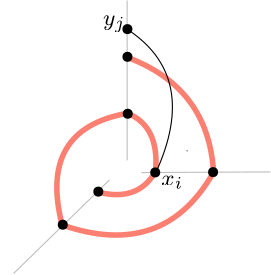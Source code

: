 <?xml version="1.0"?>
<!DOCTYPE ipe SYSTEM "ipe.dtd">
<ipe version="70218" creator="Ipe 7.2.21">
<info created="D:20180103144121" modified="D:20210104073300"/>
<ipestyle name="brew">
<color name="aliceblue" value="0.941 0.973 1"/>
<color name="brew1" value="0.552 0.827 0.78"/>
<color name="brew2" value="1 1 0.701"/>
<color name="brew3" value="0.745 0.729 0.854"/>
<color name="brew4" value="0.984 0.501 0.447"/>
<color name="brew5" value="0.501 0.694 0.827"/>
<color name="brew6" value="0.992 0.705 0.384"/>
<color name="brew7" value="0.701 0.87 0.411"/>
<color name="brew8" value="0.988 0.803 0.898"/>
</ipestyle>
<ipestyle name="basic">
<symbol name="arrow/arc(spx)">
<path stroke="sym-stroke" fill="sym-stroke" pen="sym-pen">
0 0 m
-1 0.333 l
-1 -0.333 l
h
</path>
</symbol>
<symbol name="arrow/farc(spx)">
<path stroke="sym-stroke" fill="white" pen="sym-pen">
0 0 m
-1 0.333 l
-1 -0.333 l
h
</path>
</symbol>
<symbol name="arrow/ptarc(spx)">
<path stroke="sym-stroke" fill="sym-stroke" pen="sym-pen">
0 0 m
-1 0.333 l
-0.8 0 l
-1 -0.333 l
h
</path>
</symbol>
<symbol name="arrow/fptarc(spx)">
<path stroke="sym-stroke" fill="white" pen="sym-pen">
0 0 m
-1 0.333 l
-0.8 0 l
-1 -0.333 l
h
</path>
</symbol>
<symbol name="mark/circle(sx)" transformations="translations">
<path fill="sym-stroke">
0.6 0 0 0.6 0 0 e
0.4 0 0 0.4 0 0 e
</path>
</symbol>
<symbol name="mark/disk(sx)" transformations="translations">
<path fill="sym-stroke">
0.6 0 0 0.6 0 0 e
</path>
</symbol>
<symbol name="mark/fdisk(sfx)" transformations="translations">
<group>
<path fill="sym-fill">
0.5 0 0 0.5 0 0 e
</path>
<path fill="sym-stroke" fillrule="eofill">
0.6 0 0 0.6 0 0 e
0.4 0 0 0.4 0 0 e
</path>
</group>
</symbol>
<symbol name="mark/box(sx)" transformations="translations">
<path fill="sym-stroke" fillrule="eofill">
-0.6 -0.6 m
0.6 -0.6 l
0.6 0.6 l
-0.6 0.6 l
h
-0.4 -0.4 m
0.4 -0.4 l
0.4 0.4 l
-0.4 0.4 l
h
</path>
</symbol>
<symbol name="mark/square(sx)" transformations="translations">
<path fill="sym-stroke">
-0.6 -0.6 m
0.6 -0.6 l
0.6 0.6 l
-0.6 0.6 l
h
</path>
</symbol>
<symbol name="mark/fsquare(sfx)" transformations="translations">
<group>
<path fill="sym-fill">
-0.5 -0.5 m
0.5 -0.5 l
0.5 0.5 l
-0.5 0.5 l
h
</path>
<path fill="sym-stroke" fillrule="eofill">
-0.6 -0.6 m
0.6 -0.6 l
0.6 0.6 l
-0.6 0.6 l
h
-0.4 -0.4 m
0.4 -0.4 l
0.4 0.4 l
-0.4 0.4 l
h
</path>
</group>
</symbol>
<symbol name="mark/cross(sx)" transformations="translations">
<group>
<path fill="sym-stroke">
-0.43 -0.57 m
0.57 0.43 l
0.43 0.57 l
-0.57 -0.43 l
h
</path>
<path fill="sym-stroke">
-0.43 0.57 m
0.57 -0.43 l
0.43 -0.57 l
-0.57 0.43 l
h
</path>
</group>
</symbol>
<symbol name="arrow/fnormal(spx)">
<path stroke="sym-stroke" fill="white" pen="sym-pen">
0 0 m
-1 0.333 l
-1 -0.333 l
h
</path>
</symbol>
<symbol name="arrow/pointed(spx)">
<path stroke="sym-stroke" fill="sym-stroke" pen="sym-pen">
0 0 m
-1 0.333 l
-0.8 0 l
-1 -0.333 l
h
</path>
</symbol>
<symbol name="arrow/fpointed(spx)">
<path stroke="sym-stroke" fill="white" pen="sym-pen">
0 0 m
-1 0.333 l
-0.8 0 l
-1 -0.333 l
h
</path>
</symbol>
<symbol name="arrow/linear(spx)">
<path stroke="sym-stroke" pen="sym-pen">
-1 0.333 m
0 0 l
-1 -0.333 l
</path>
</symbol>
<symbol name="arrow/fdouble(spx)">
<path stroke="sym-stroke" fill="white" pen="sym-pen">
0 0 m
-1 0.333 l
-1 -0.333 l
h
-1 0 m
-2 0.333 l
-2 -0.333 l
h
</path>
</symbol>
<symbol name="arrow/double(spx)">
<path stroke="sym-stroke" fill="sym-stroke" pen="sym-pen">
0 0 m
-1 0.333 l
-1 -0.333 l
h
-1 0 m
-2 0.333 l
-2 -0.333 l
h
</path>
</symbol>
<pen name="heavier" value="0.8"/>
<pen name="fat" value="1.2"/>
<pen name="ultrafat" value="2"/>
<symbolsize name="large" value="5"/>
<symbolsize name="small" value="2"/>
<symbolsize name="tiny" value="1.1"/>
<arrowsize name="large" value="10"/>
<arrowsize name="small" value="5"/>
<arrowsize name="tiny" value="3"/>
<color name="red" value="1 0 0"/>
<color name="blue" value="0 0 1"/>
<color name="green" value="0 1 0"/>
<color name="yellow" value="1 1 0"/>
<color name="orange" value="1 0.647 0"/>
<color name="gold" value="1 0.843 0"/>
<color name="purple" value="0.627 0.125 0.941"/>
<color name="gray" value="0.745"/>
<color name="brown" value="0.647 0.165 0.165"/>
<color name="navy" value="0 0 0.502"/>
<color name="pink" value="1 0.753 0.796"/>
<color name="seagreen" value="0.18 0.545 0.341"/>
<color name="turquoise" value="0.251 0.878 0.816"/>
<color name="violet" value="0.933 0.51 0.933"/>
<color name="darkblue" value="0 0 0.545"/>
<color name="darkcyan" value="0 0.545 0.545"/>
<color name="darkgray" value="0.663"/>
<color name="darkgreen" value="0 0.392 0"/>
<color name="darkmagenta" value="0.545 0 0.545"/>
<color name="darkorange" value="1 0.549 0"/>
<color name="darkred" value="0.545 0 0"/>
<color name="lightblue" value="0.678 0.847 0.902"/>
<color name="lightcyan" value="0.878 1 1"/>
<color name="lightgray" value="0.827"/>
<color name="lightgreen" value="0.565 0.933 0.565"/>
<color name="lightyellow" value="1 1 0.878"/>
<dashstyle name="dotted" value="[1 3] 0"/>
<dashstyle name="dashed" value="[4] 0"/>
<dashstyle name="dash dotted" value="[4 2 1 2] 0"/>
<dashstyle name="dash dot dotted" value="[4 2 1 2 1 2] 0"/>
<textsize name="large" value="\large"/>
<textsize name="small" value="\small"/>
<textsize name="tiny" value="\tiny"/>
<textsize name="Large" value="\Large"/>
<textsize name="LARGE" value="\LARGE"/>
<textsize name="huge" value="\huge"/>
<textsize name="Huge" value="\Huge"/>
<textsize name="footnote" value="\footnotesize"/>
<textstyle name="center" begin="\begin{center}" end="\end{center}"/>
<textstyle name="itemize" begin="\begin{itemize}" end="\end{itemize}"/>
<textstyle name="item" begin="\begin{itemize}\item{}" end="\end{itemize}"/>
<gridsize name="4 pts" value="4"/>
<gridsize name="8 pts (~3 mm)" value="8"/>
<gridsize name="16 pts (~6 mm)" value="16"/>
<gridsize name="32 pts (~12 mm)" value="32"/>
<gridsize name="10 pts (~3.5 mm)" value="10"/>
<gridsize name="20 pts (~7 mm)" value="20"/>
<gridsize name="14 pts (~5 mm)" value="14"/>
<gridsize name="28 pts (~10 mm)" value="28"/>
<gridsize name="56 pts (~20 mm)" value="56"/>
<anglesize name="90 deg" value="90"/>
<anglesize name="60 deg" value="60"/>
<anglesize name="45 deg" value="45"/>
<anglesize name="30 deg" value="30"/>
<anglesize name="22.5 deg" value="22.5"/>
<opacity name="10%" value="0.1"/>
<opacity name="30%" value="0.3"/>
<opacity name="50%" value="0.5"/>
<opacity name="75%" value="0.75"/>
<tiling name="falling" angle="-60" step="4" width="1"/>
<tiling name="rising" angle="30" step="4" width="1"/>
</ipestyle>
<page>
<layer name="g-p"/>
<layer name="path"/>
<layer name="case_1"/>
<layer name="case_2"/>
<layer name="case_3"/>
<layer name="case_4"/>
<layer name="case_5"/>
<layer name="case_6"/>
<layer name="case_7"/>
<layer name="case_8"/>
<view layers="g-p path case_1" active="case_8"/>
<view layers="g-p path case_2" active="case_8"/>
<view layers="g-p path case_3" active="case_8"/>
<view layers="g-p path case_4" active="case_8"/>
<view layers="g-p path case_5" active="case_8"/>
<view layers="g-p path case_6" active="case_8"/>
<view layers="g-p path case_7" active="case_8"/>
<view layers="g-p path case_8" active="case_8"/>
<view layers="g-p path case_1 case_2 case_3 case_4 case_5 case_6 case_7 case_8" active="case_8"/>
<path layer="case_2" matrix="0.64 0 0 0.64 94.6723 225.774" stroke="black">
256.667 656.157 m
285.402 642.203
272.321 607.51 c
</path>
<path layer="path" matrix="0.64 0 0 0.64 94.6723 225.774" stroke="brew4" pen="ultrafat">
255.946 640.621 m
274.408 633.113
271.85 607.333 c
</path>
<path matrix="0.64 0 0 0.64 94.6723 225.774" stroke="brew4" pen="ultrafat">
256.091 671.921 m
301.443 654.94
304.52 607.794 c
</path>
<path matrix="0.64 0 0 0.64 94.6723 225.774" stroke="brew4" pen="ultrafat">
271.458 606.986 m
261.402 590.443
239.275 596.279 c
</path>
<path matrix="0.64 0 0 0.64 94.6723 225.774" stroke="brew4" pen="ultrafat">
219.326 577.831 m
205.595 631.631
256.109 640.506 c
</path>
<path matrix="0.64 0 0 0.64 94.6723 225.774" stroke="brew4" pen="ultrafat">
304.559 607.391 m
276.647 558.026
219.789 577.541 c
</path>
<path layer="g-p" matrix="0.64 0 0 0.64 94.6723 225.774" stroke="gray">
336.5 607.517 m
263.985 607.153 l
</path>
<path matrix="0.64 0 0 0.64 104.295 228.024" stroke="gray">
240.891 610.523 m
240.89 700.398 l
</path>
<path matrix="0.64 0 0 0.64 104.295 228.024" stroke="gray">
177.014 546.872 m
230.901 599.454 l
</path>
<use matrix="0 0.512 0.512 0 -101.872 475.805" name="mark/disk(sx)" pos="352 704" size="normal" stroke="black"/>
<use matrix="0.362039 -0.362039 -0.362039 -0.362039 420.656 966.318" name="mark/disk(sx)" pos="256 768" size="normal" stroke="black"/>
<use layer="case_6" matrix="0.362039 -0.362039 -0.362039 -0.362039 421.708 966.708" name="mark/disk(sx)" pos="256 752" size="normal" stroke="black"/>
<use layer="g-p" matrix="0 0.512 0.512 0 -116.449 483.33" name="mark/disk(sx)" pos="256 752" size="normal" stroke="black"/>
<use matrix="0 0.512 0.512 0 -112.002 483.434" name="mark/disk(sx)" pos="256 784" size="normal" stroke="black"/>
<use matrix="0 0.512 0.512 0 -101.768 463.494" name="mark/disk(sx)" pos="336 704" size="normal" stroke="black"/>
<use layer="case_5" matrix="0.362039 -0.362039 -0.362039 -0.362039 420.656 966.318" name="mark/disk(sx)" pos="256 800" size="normal" stroke="black"/>
<use layer="case_3" matrix="0 0.512 0.512 0 -159.337 514.68" name="mark/disk(sx)" pos="256 816" size="normal" stroke="black"/>
<path layer="g-p" matrix="0.64 0 0 0.64 94.6723 225.774" stroke="black" cap="1">
289.634 619.377 m
289.634 619.377 l
</path>
<use matrix="0.362039 -0.362039 -0.362039 -0.362039 427.659 972.424" name="mark/disk(sx)" pos="256 752" size="normal" stroke="black"/>
<use layer="case_2" matrix="0.362039 -0.362039 -0.362039 -0.362039 437.897 1010.92" name="mark/disk(sx)" pos="256 752" size="normal" stroke="black"/>
<text matrix="0.512 0 0 0.512 140.9 269.985" transformations="translations" pos="219.248 735.722" stroke="black" type="label" width="8.089" height="3.429" depth="2.38" halign="center" valign="baseline" size="footnote" style="math">y_{j}</text>
<text layer="case_1" matrix="0.512 0 0 0.512 158.506 236.447" transformations="translations" pos="219.248 735.722" stroke="black" type="label" width="7.929" height="3.437" depth="1.21" valign="top" size="footnote" style="math">x_{i}</text>
<path matrix="0.64 0 0 0.64 94.6723 225.774" stroke="black">
255.391 688.129 m
296.963 661.494
272.072 607.123 c
</path>
<use matrix="0.362039 -0.362039 -0.362039 -0.362039 438.136 1030.93" name="mark/disk(sx)" pos="256 752" size="normal" stroke="black"/>
<text matrix="0.512 0 0 0.512 141.582 290.724" transformations="translations" pos="219.248 735.722" stroke="black" type="label" width="8.089" height="3.429" depth="2.38" halign="center" valign="baseline" size="footnote" style="math">y_{j}</text>
<text layer="case_2" matrix="0.512 0 0 0.512 159.233 236.358" transformations="translations" pos="219.248 735.722" stroke="black" type="label" width="7.929" height="3.437" depth="1.21" valign="top" size="footnote" style="math">x_{i}</text>
<path layer="case_3" matrix="0.64 0 0 0.64 94.6723 225.774" stroke="black">
255.873 656.871 m
284.333 649.035
304.072 607.493 c
</path>
<text matrix="0.512 0 0 0.512 140.947 270.154" transformations="translations" pos="219.248 735.722" stroke="black" type="label" width="8.089" height="3.429" depth="2.38" halign="center" valign="baseline" size="footnote" style="math">y_{j}</text>
<text matrix="0.512 0 0 0.512 183.61 232.49" transformations="translations" pos="219.248 735.722" stroke="black" type="label" width="7.929" height="3.437" depth="1.21" halign="center" valign="baseline" size="footnote" style="math">x_{i}</text>
<use layer="case_4" matrix="0 0.512 0.512 0 -159.257 494.189" name="mark/disk(sx)" pos="256 816" size="normal" stroke="black"/>
<path matrix="0.64 0 0 0.64 94.6723 225.774" stroke="black">
255.974 623.712 m
287.189 632.818
303.976 608.15 c
</path>
<text matrix="0.512 0 0 0.512 140.839 248.628" transformations="translations" pos="219.248 735.722" stroke="black" type="label" width="8.089" height="3.429" depth="2.38" halign="center" valign="baseline" size="footnote" style="math">y_{j}</text>
<text matrix="0.512 0 0 0.512 182.82 232.507" transformations="translations" pos="219.248 735.722" stroke="black" type="label" width="7.929" height="3.437" depth="1.21" halign="center" valign="baseline" size="footnote" style="math">x_{i}</text>
<path layer="case_5" matrix="0.64 0 0 0.64 94.6723 225.774" stroke="black">
201.779 559.762 m
267.842 558.792
271.783 607.226 c
</path>
<text matrix="0.512 0 0 0.512 105.697 209.299" transformations="translations" pos="219.248 735.722" stroke="black" type="label" width="8.512" height="3.437" depth="1.4" halign="center" valign="baseline" size="footnote" style="math">z_{k}</text>
<text matrix="0.512 0 0 0.512 162.126 233.152" transformations="translations" pos="219.248 735.722" stroke="black" type="label" width="7.929" height="3.437" depth="1.21" halign="center" valign="baseline" size="footnote" style="math">x_{i}</text>
<path layer="case_6" matrix="0.64 0 0 0.64 94.6723 225.774" stroke="black">
228.329 587.107 m
262.662 581.239
272.078 607.389 c
</path>
<text matrix="0.512 0 0 0.512 126.908 229.092" transformations="translations" pos="219.248 735.722" stroke="black" type="label" width="8.512" height="3.437" depth="1.4" halign="center" valign="baseline" size="footnote" style="math">z_{k}</text>
<text matrix="0.512 0 0 0.512 162.315 233.256" transformations="translations" pos="219.248 735.722" stroke="black" type="label" width="7.929" height="3.437" depth="1.21" halign="center" valign="baseline" size="footnote" style="math">x_{i}</text>
<use layer="case_7" matrix="0.362039 -0.362039 -0.362039 -0.362039 421.641 966.491" name="mark/disk(sx)" pos="256 752" size="normal" stroke="black"/>
<path matrix="0.64 0 0 0.64 94.6723 225.774" stroke="black">
229.753 587.119 m
271.543 575.487
303.347 606.731 c
</path>
<text matrix="0.512 0 0 0.512 126.887 229.181" transformations="translations" pos="219.248 735.722" stroke="black" type="label" width="8.512" height="3.437" depth="1.4" halign="center" valign="baseline" size="footnote" style="math">z_{k}</text>
<text matrix="0.512 0 0 0.512 182.603 232.603" transformations="translations" pos="219.248 735.722" stroke="black" type="label" width="7.929" height="3.437" depth="1.21" halign="center" valign="baseline" size="footnote" style="math">x_{i}</text>
<use layer="case_8" matrix="0.362039 -0.362039 -0.362039 -0.362039 431.361 976.02" name="mark/disk(sx)" pos="256 752" size="normal" stroke="black"/>
<path matrix="0.64 0 0 0.64 94.6723 225.774" stroke="black">
245.392 602.24 m
278.277 591.677
303.484 607.705 c
</path>
<text matrix="0.512 0 0 0.512 134.314 236.488" transformations="translations" pos="219.248 735.722" stroke="black" type="label" width="8.512" height="3.437" depth="1.4" halign="center" valign="baseline" size="footnote" style="math">z_{k}</text>
<text matrix="0.512 0 0 0.512 183.414 233.459" transformations="translations" pos="219.248 735.722" stroke="black" type="label" width="7.929" height="3.437" depth="1.21" halign="center" valign="baseline" size="footnote" style="math">x_{i}</text>
</page>
</ipe>
